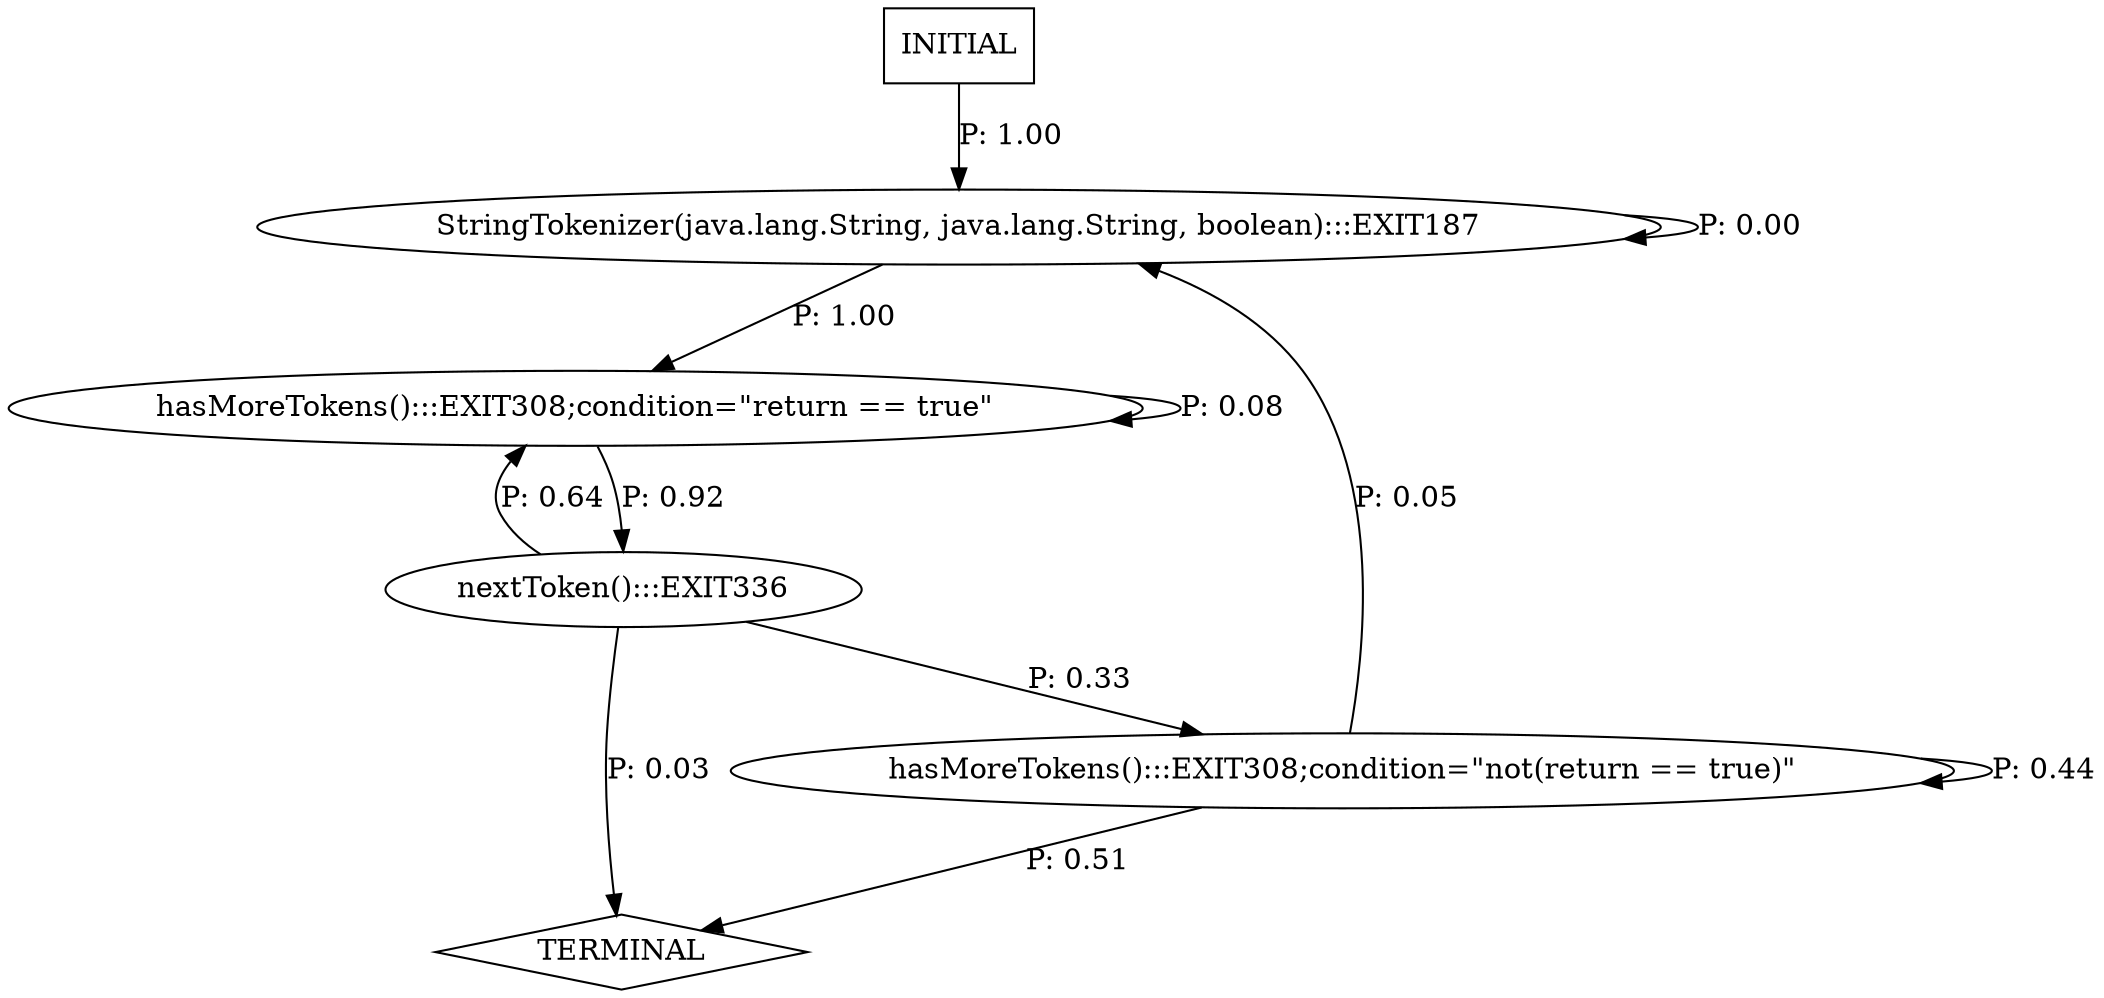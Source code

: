 digraph G {
  0 [label="StringTokenizer(java.lang.String, java.lang.String, boolean):::EXIT187"];
  1 [label="hasMoreTokens():::EXIT308;condition=\"not(return == true)\""];
  2 [label="hasMoreTokens():::EXIT308;condition=\"return == true\""];
  3 [label="nextToken():::EXIT336"];
  4 [label="TERMINAL",shape=diamond];
  5 [label="INITIAL",shape=box];
0->0 [label="P: 0.00"];
0->2 [label="P: 1.00"];
1->0 [label="P: 0.05"];
1->1 [label="P: 0.44"];
1->4 [label="P: 0.51"];
2->2 [label="P: 0.08"];
2->3 [label="P: 0.92"];
3->1 [label="P: 0.33"];
3->2 [label="P: 0.64"];
3->4 [label="P: 0.03"];
5->0 [label="P: 1.00"];
}
